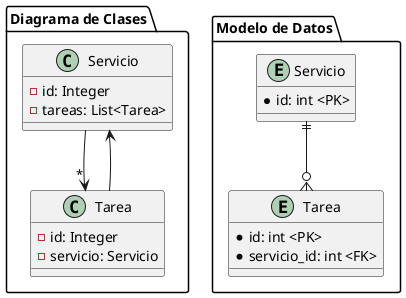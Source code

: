 @startuml
package "Diagrama de Clases" {
    class Servicio {
        -id: Integer
        -tareas: List<Tarea>
    }

    class Tarea {
        -id: Integer
        -servicio: Servicio
    }

    Servicio -->"*" Tarea
    Tarea --> Servicio
}

package "Modelo de Datos" {
    entity "Servicio" as servicio {
        *id: int <PK>
    }

    entity "Tarea" as tarea {
        *id: int <PK>
        *servicio_id: int <FK>
    }

    servicio ||--o{ tarea
}
@enduml
